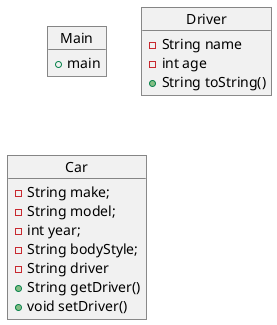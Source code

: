 @startuml
'https://plantuml.com/object-diagram

object Main
object Driver
object Car

Main : + main


Driver : - String name
Driver : - int age
Driver : + String toString()

Car : - String make;
Car : - String model;
Car : - int year;
Car : - String bodyStyle;
Car : - String driver
Car : + String getDriver()
Car : + void setDriver()



@enduml
